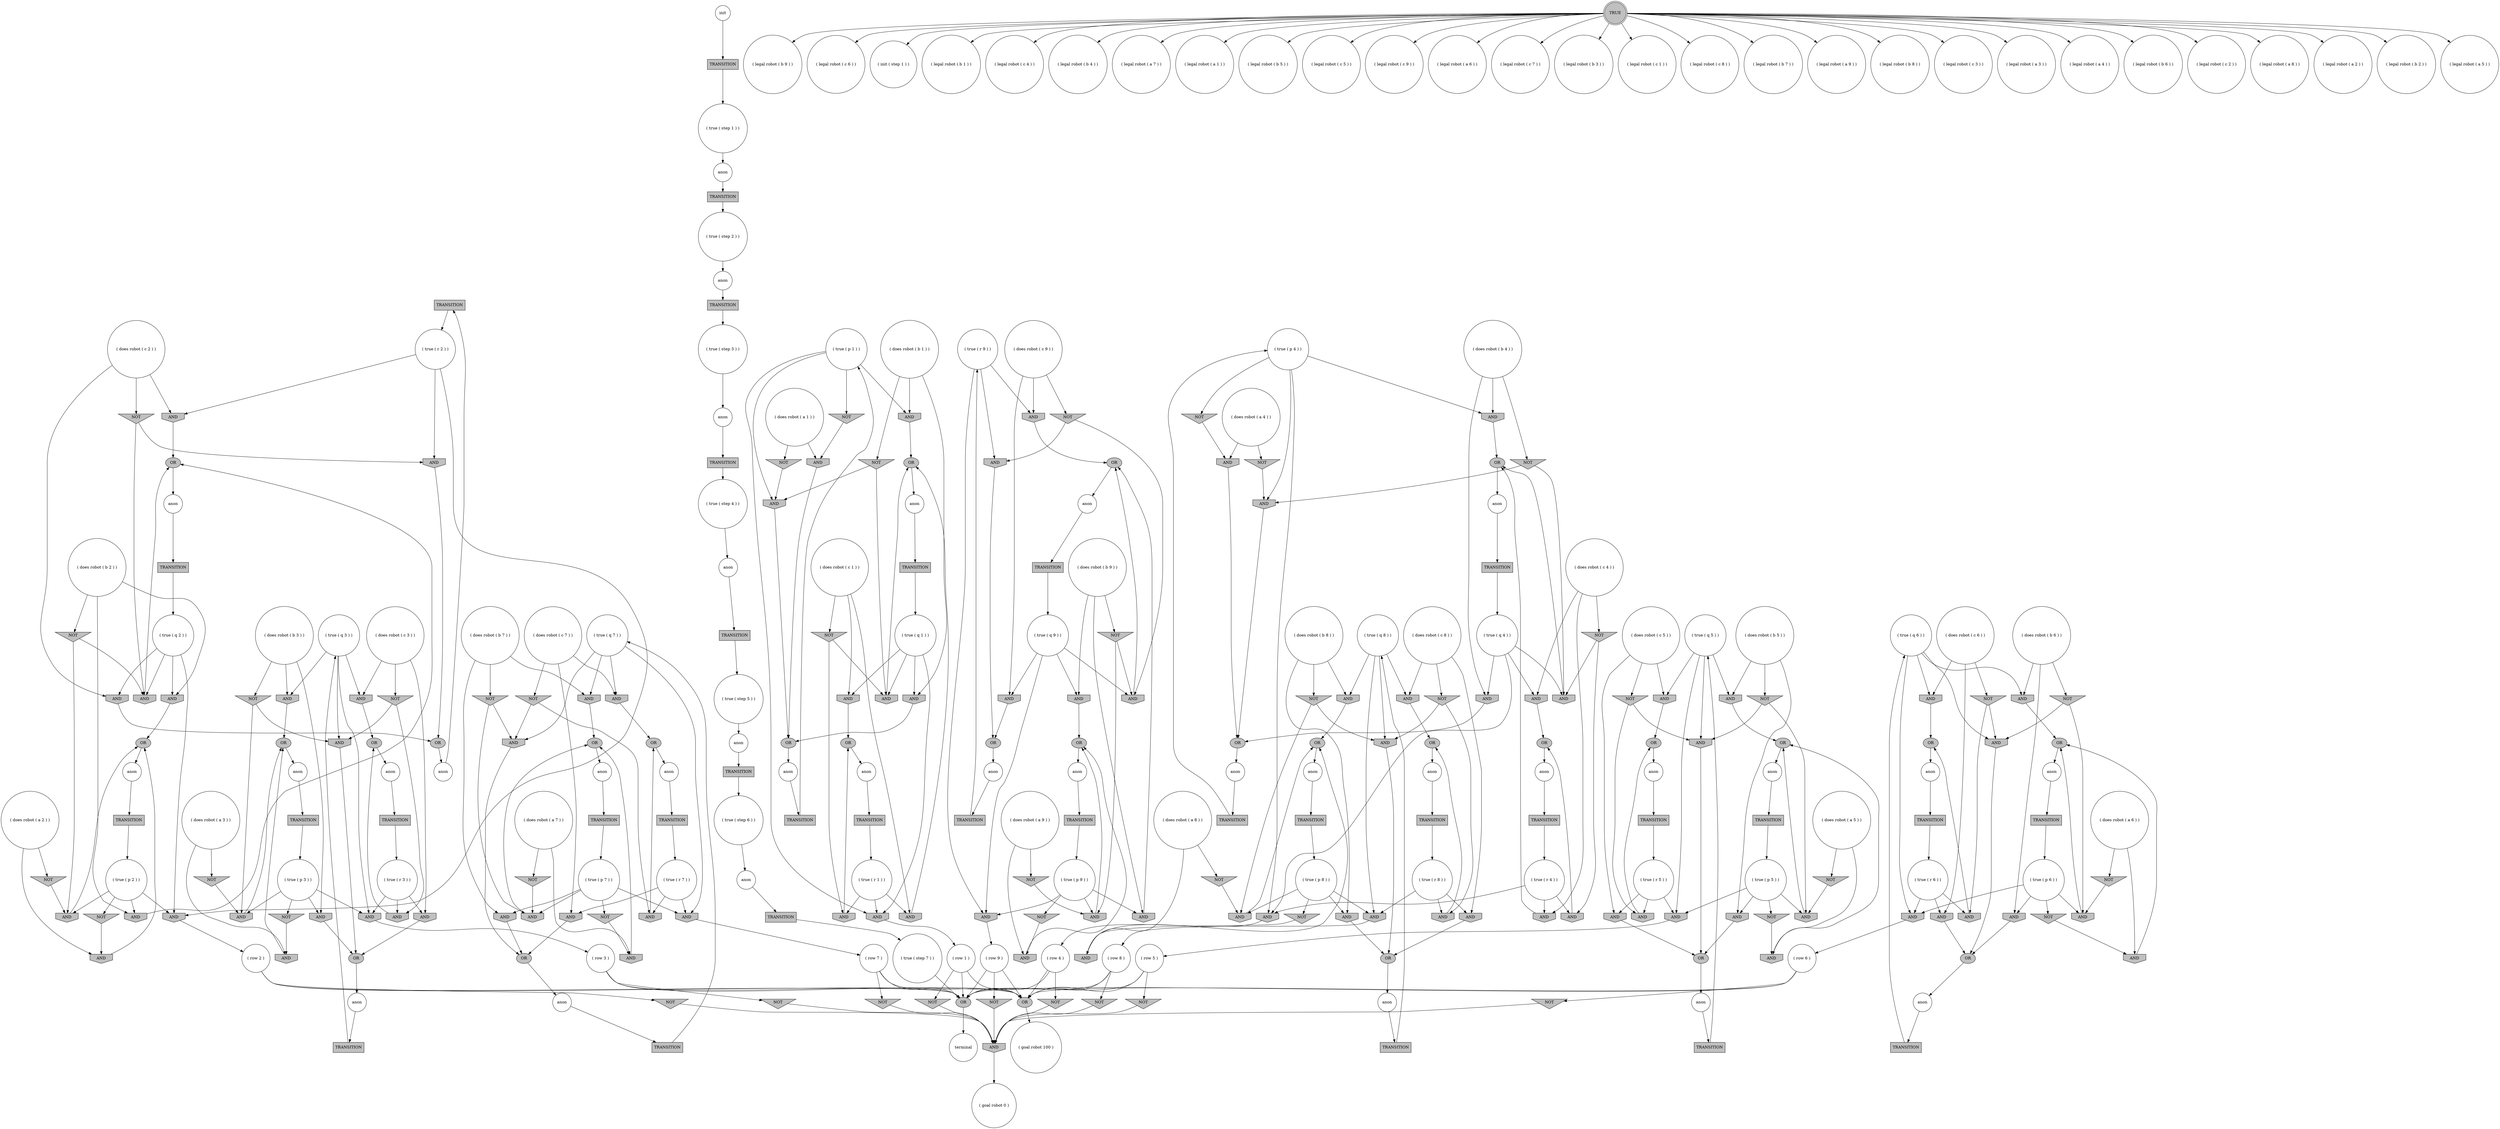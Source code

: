 digraph propNet
{
	"@3f94a1f"[shape=box, style= filled, fillcolor=grey, label="TRANSITION"]; "@3f94a1f"->"@15517e5e"; 
	"@67a5fb5a"[shape=circle, style= filled, fillcolor=white, label="( true ( p 1 ) )"]; "@67a5fb5a"->"@6434d75f"; "@67a5fb5a"->"@49b9ef36"; "@67a5fb5a"->"@50c3d062"; "@67a5fb5a"->"@3b629e96"; 
	"@6d1576d7"[shape=invhouse, style= filled, fillcolor=grey, label="AND"]; "@6d1576d7"->"@76c7cadf"; 
	"@14e7bb91"[shape=invhouse, style= filled, fillcolor=grey, label="AND"]; "@14e7bb91"->"@4f444356"; 
	"@63220fd1"[shape=invhouse, style= filled, fillcolor=grey, label="AND"]; "@63220fd1"->"@2e1474fc"; 
	"@7ff0a34"[shape=invhouse, style= filled, fillcolor=grey, label="AND"]; "@7ff0a34"->"@1c0b049a"; 
	"@2c164804"[shape=ellipse, style= filled, fillcolor=grey, label="OR"]; "@2c164804"->"@6ad21538"; 
	"@3739491b"[shape=circle, style= filled, fillcolor=white, label="( true ( step 5 ) )"]; "@3739491b"->"@45f04ea6"; 
	"@1efd9b97"[shape=invhouse, style= filled, fillcolor=grey, label="AND"]; "@1efd9b97"->"@4ecd51ad"; 
	"@6f628b8d"[shape=circle, style= filled, fillcolor=white, label="( legal robot ( b 9 ) )"]; 
	"@74021a1e"[shape=circle, style= filled, fillcolor=white, label="( does robot ( a 2 ) )"]; "@74021a1e"->"@3600e312"; "@74021a1e"->"@70bdd2e7"; 
	"@5cef0cdb"[shape=circle, style= filled, fillcolor=white, label="( true ( step 7 ) )"]; "@5cef0cdb"->"@28caea19"; 
	"@4ad61301"[shape=ellipse, style= filled, fillcolor=grey, label="OR"]; "@4ad61301"->"@2c79cd09"; 
	"@39849daf"[shape=circle, style= filled, fillcolor=white, label="( legal robot ( c 6 ) )"]; 
	"@67c354e6"[shape=circle, style= filled, fillcolor=white, label="( does robot ( c 5 ) )"]; "@67c354e6"->"@4f7f1d92"; "@67c354e6"->"@7570b819"; "@67c354e6"->"@1c4c94e5"; 
	"@22f90137"[shape=ellipse, style= filled, fillcolor=grey, label="OR"]; "@22f90137"->"@9bed3d1"; 
	"@20edbca8"[shape=invtriangle, style= filled, fillcolor=grey, label="NOT"]; "@20edbca8"->"@57fcca7b"; "@20edbca8"->"@1b332109"; 
	"@1f48e23b"[shape=circle, style= filled, fillcolor=white, label="( true ( p 2 ) )"]; "@1f48e23b"->"@25f7d3f"; "@1f48e23b"->"@4eda1515"; "@1f48e23b"->"@19fcbac1"; "@1f48e23b"->"@3aa620f5"; 
	"@1d2b9f14"[shape=invhouse, style= filled, fillcolor=grey, label="AND"]; "@1d2b9f14"->"@2c164804"; 
	"@4d7c6bf"[shape=circle, style= filled, fillcolor=white, label="( true ( q 6 ) )"]; "@4d7c6bf"->"@16a99013"; "@4d7c6bf"->"@706a4d1a"; "@4d7c6bf"->"@487bd46a"; "@4d7c6bf"->"@7696452"; 
	"@54dbb83a"[shape=box, style= filled, fillcolor=grey, label="TRANSITION"]; "@54dbb83a"->"@f1a47df"; 
	"@6ad21538"[shape=circle, style= filled, fillcolor=white, label="anon"]; "@6ad21538"->"@6cf84b0a"; 
	"@4c4936f3"[shape=circle, style= filled, fillcolor=white, label="( goal robot 0 )"]; 
	"@3d2088db"[shape=circle, style= filled, fillcolor=white, label="anon"]; "@3d2088db"->"@1ee99d0f"; 
	"@73983ad7"[shape=circle, style= filled, fillcolor=white, label="( init ( step 1 ) )"]; 
	"@40f12b72"[shape=circle, style= filled, fillcolor=white, label="( does robot ( a 9 ) )"]; "@40f12b72"->"@530ce397"; "@40f12b72"->"@195b6aad"; 
	"@7e92997e"[shape=circle, style= filled, fillcolor=white, label="( legal robot ( b 1 ) )"]; 
	"@58779959"[shape=invhouse, style= filled, fillcolor=grey, label="AND"]; "@58779959"->"@af4627"; 
	"@43277a30"[shape=invtriangle, style= filled, fillcolor=grey, label="NOT"]; "@43277a30"->"@60666a53"; "@43277a30"->"@54c707c1"; 
	"@5790ce9"[shape=box, style= filled, fillcolor=grey, label="TRANSITION"]; "@5790ce9"->"@764d2b11"; 
	"@698f352"[shape=invtriangle, style= filled, fillcolor=grey, label="NOT"]; "@698f352"->"@60666a53"; "@698f352"->"@238e8fe0"; 
	"@347cb44d"[shape=circle, style= filled, fillcolor=white, label="( legal robot ( c 4 ) )"]; 
	"@356602cb"[shape=circle, style= filled, fillcolor=white, label="( row 4 )"]; "@356602cb"->"@28caea19"; "@356602cb"->"@3cd713fe"; "@356602cb"->"@3876e5d"; 
	"@2106b56a"[shape=box, style= filled, fillcolor=grey, label="TRANSITION"]; "@2106b56a"->"@77bdbf9d"; 
	"@5d7a7de4"[shape=invhouse, style= filled, fillcolor=grey, label="AND"]; "@5d7a7de4"->"@2d58497c"; 
	"@7c5438e1"[shape=box, style= filled, fillcolor=grey, label="TRANSITION"]; "@7c5438e1"->"@5965e55e"; 
	"@a9db0e2"[shape=circle, style= filled, fillcolor=white, label="anon"]; "@a9db0e2"->"@7d627b8b"; 
	"@c77a748"[shape=invtriangle, style= filled, fillcolor=grey, label="NOT"]; "@c77a748"->"@58bd3b2d"; 
	"@1c0b049a"[shape=ellipse, style= filled, fillcolor=grey, label="OR"]; "@1c0b049a"->"@175b28d8"; 
	"@251c135c"[shape=box, style= filled, fillcolor=grey, label="TRANSITION"]; "@251c135c"->"@5a388c74"; 
	"@73e492d8"[shape=invhouse, style= filled, fillcolor=grey, label="AND"]; "@73e492d8"->"@7f8837f1"; 
	"@60666a53"[shape=invhouse, style= filled, fillcolor=grey, label="AND"]; "@60666a53"->"@66f4652"; 
	"@4a9b601d"[shape=circle, style= filled, fillcolor=white, label="( legal robot ( b 4 ) )"]; 
	"@7446a09b"[shape=invtriangle, style= filled, fillcolor=grey, label="NOT"]; "@7446a09b"->"@48da5bc0"; "@7446a09b"->"@16a99013"; 
	"@2279ecf4"[shape=box, style= filled, fillcolor=grey, label="TRANSITION"]; "@2279ecf4"->"@1b435686"; 
	"@44091520"[shape=circle, style= filled, fillcolor=white, label="( does robot ( a 8 ) )"]; "@44091520"->"@49d29a78"; "@44091520"->"@304a0ac5"; 
	"@132cd8d4"[shape=invtriangle, style= filled, fillcolor=grey, label="NOT"]; "@132cd8d4"->"@63220fd1"; "@132cd8d4"->"@654f5021"; 
	"@6434d75f"[shape=invhouse, style= filled, fillcolor=grey, label="AND"]; "@6434d75f"->"@1e01d652"; 
	"@2484de3c"[shape=invhouse, style= filled, fillcolor=grey, label="AND"]; "@2484de3c"->"@4f444356"; 
	"@140fbbbc"[shape=circle, style= filled, fillcolor=white, label="( true ( r 9 ) )"]; "@140fbbbc"->"@159811ce"; "@140fbbbc"->"@5d4fa79d"; "@140fbbbc"->"@dd0feea"; 
	"@1c4c94e5"[shape=invhouse, style= filled, fillcolor=grey, label="AND"]; "@1c4c94e5"->"@5025bd56"; 
	"@6913108b"[shape=invhouse, style= filled, fillcolor=grey, label="AND"]; "@6913108b"->"@356602cb"; 
	"@6487cd5c"[shape=circle, style= filled, fillcolor=white, label="( true ( r 7 ) )"]; "@6487cd5c"->"@6dfbe226"; "@6487cd5c"->"@238e8fe0"; "@6487cd5c"->"@2d5e8aa5"; 
	"@4df93ace"[shape=invhouse, style= filled, fillcolor=grey, label="AND"]; "@4df93ace"->"@69a18ee2"; 
	"@44af17c7"[shape=invhouse, style= filled, fillcolor=grey, label="AND"]; "@44af17c7"->"@76c7cadf"; 
	"@7f0ab78a"[shape=invhouse, style= filled, fillcolor=grey, label="AND"]; "@7f0ab78a"->"@682573a8"; 
	"@5170a650"[shape=ellipse, style= filled, fillcolor=grey, label="OR"]; "@5170a650"->"@3ab6f7f5"; 
	"@84d6b1a"[shape=box, style= filled, fillcolor=grey, label="TRANSITION"]; "@84d6b1a"->"@1a005861"; 
	"@48da5bc0"[shape=invhouse, style= filled, fillcolor=grey, label="AND"]; "@48da5bc0"->"@22f90137"; 
	"@4eda1515"[shape=invhouse, style= filled, fillcolor=grey, label="AND"]; "@4eda1515"->"@2c164804"; 
	"@13ced821"[shape=circle, style= filled, fillcolor=white, label="( legal robot ( a 7 ) )"]; 
	"@1c39bf12"[shape=invtriangle, style= filled, fillcolor=grey, label="NOT"]; "@1c39bf12"->"@2484de3c"; 
	"@123e1d25"[shape=invhouse, style= filled, fillcolor=grey, label="AND"]; "@123e1d25"->"@66f4652"; 
	"@6d3d7254"[shape=circle, style= filled, fillcolor=white, label="anon"]; "@6d3d7254"->"@4296e599"; 
	"@3f9ab00e"[shape=box, style= filled, fillcolor=grey, label="TRANSITION"]; "@3f9ab00e"->"@67a5fb5a"; 
	"@70bdd2e7"[shape=invhouse, style= filled, fillcolor=grey, label="AND"]; "@70bdd2e7"->"@5b184326"; 
	"@5d1d20d3"[shape=ellipse, style= filled, fillcolor=grey, label="OR"]; "@5d1d20d3"->"@23562c67"; 
	"@314585"[shape=ellipse, style= filled, fillcolor=grey, label="OR"]; "@314585"->"@22cb1edc"; 
	"@447bbfb8"[shape=circle, style= filled, fillcolor=white, label="( legal robot ( a 1 ) )"]; 
	"@706ee404"[shape=invhouse, style= filled, fillcolor=grey, label="AND"]; "@706ee404"->"@dbb205a"; 
	"@3ab6f7f5"[shape=circle, style= filled, fillcolor=white, label="anon"]; "@3ab6f7f5"->"@461d318f"; 
	"@f3f348b"[shape=circle, style= filled, fillcolor=white, label="( legal robot ( b 5 ) )"]; 
	"@6c97f621"[shape=invhouse, style= filled, fillcolor=grey, label="AND"]; "@6c97f621"->"@22f90137"; 
	"@40944dbd"[shape=circle, style= filled, fillcolor=white, label="( legal robot ( c 5 ) )"]; 
	"@c0fe89a"[shape=invhouse, style= filled, fillcolor=grey, label="AND"]; "@c0fe89a"->"@54c6a3a0"; 
	"@6883fde6"[shape=box, style= filled, fillcolor=grey, label="TRANSITION"]; "@6883fde6"->"@5a0eddac"; 
	"@6dfbe226"[shape=invhouse, style= filled, fillcolor=grey, label="AND"]; "@6dfbe226"->"@66f4652"; 
	"@77bdbf9d"[shape=circle, style= filled, fillcolor=white, label="( true ( p 6 ) )"]; "@77bdbf9d"->"@61b80d9b"; "@77bdbf9d"->"@48da5bc0"; "@77bdbf9d"->"@484dd014"; "@77bdbf9d"->"@7696452"; 
	"@45f04ea6"[shape=circle, style= filled, fillcolor=white, label="anon"]; "@45f04ea6"->"@63713b42"; 
	"@46c0fc8e"[shape=invhouse, style= filled, fillcolor=grey, label="AND"]; "@46c0fc8e"->"@61d688e2"; 
	"@487bd46a"[shape=invhouse, style= filled, fillcolor=grey, label="AND"]; "@487bd46a"->"@69a18ee2"; 
	"@94b318"[shape=box, style= filled, fillcolor=grey, label="TRANSITION"]; "@94b318"->"@48fafd42"; 
	"@af4627"[shape=circle, style= filled, fillcolor=white, label="( row 8 )"]; "@af4627"->"@28caea19"; "@af4627"->"@8c3d31c"; "@af4627"->"@3cd713fe"; 
	"@66f4652"[shape=ellipse, style= filled, fillcolor=grey, label="OR"]; "@66f4652"->"@7371b4ca"; 
	"@f1a47df"[shape=circle, style= filled, fillcolor=white, label="( true ( p 4 ) )"]; "@f1a47df"->"@2484de3c"; "@f1a47df"->"@552297d7"; "@f1a47df"->"@6913108b"; "@f1a47df"->"@633e6346"; 
	"@54c707c1"[shape=invhouse, style= filled, fillcolor=grey, label="AND"]; "@54c707c1"->"@1c0b049a"; 
	"@66863941"[shape=circle, style= filled, fillcolor=white, label="( row 1 )"]; "@66863941"->"@28caea19"; "@66863941"->"@63edf84f"; "@66863941"->"@3cd713fe"; 
	"@76c7cadf"[shape=ellipse, style= filled, fillcolor=grey, label="OR"]; "@76c7cadf"->"@36d83365"; 
	"@741b3967"[shape=circle, style= filled, fillcolor=white, label="( true ( p 5 ) )"]; "@741b3967"->"@c9c6201"; "@741b3967"->"@64e4776b"; "@741b3967"->"@4eb64f2e"; "@741b3967"->"@44449afc"; 
	"@19fcbac1"[shape=invhouse, style= filled, fillcolor=grey, label="AND"]; "@19fcbac1"->"@5b184326"; 
	"@226e8504"[shape=invhouse, style= filled, fillcolor=grey, label="AND"]; "@226e8504"->"@5025bd56"; 
	"@4810f0a0"[shape=circle, style= filled, fillcolor=white, label="anon"]; "@4810f0a0"->"@5ab6b2a5"; 
	"@4dc67b54"[shape=invhouse, style= filled, fillcolor=grey, label="AND"]; "@4dc67b54"->"@2e1474fc"; 
	"@134683c0"[shape=circle, style= filled, fillcolor=white, label="( does robot ( b 5 ) )"]; "@134683c0"->"@20a83c2a"; "@134683c0"->"@64e4776b"; "@134683c0"->"@7a73bc22"; 
	"@54eb840f"[shape=circle, style= filled, fillcolor=white, label="( row 2 )"]; "@54eb840f"->"@28caea19"; "@54eb840f"->"@1c493dca"; "@54eb840f"->"@3cd713fe"; 
	"@195b6aad"[shape=invtriangle, style= filled, fillcolor=grey, label="NOT"]; "@195b6aad"->"@1efd9b97"; 
	"@4318abfe"[shape=invtriangle, style= filled, fillcolor=grey, label="NOT"]; "@4318abfe"->"@58bd3b2d"; 
	"@72cc5002"[shape=circle, style= filled, fillcolor=white, label="anon"]; "@72cc5002"->"@77cb8e0f"; 
	"@530ce397"[shape=invhouse, style= filled, fillcolor=grey, label="AND"]; "@530ce397"->"@4ecd51ad"; 
	"@15e8e5a7"[shape=circle, style= filled, fillcolor=white, label="( does robot ( b 1 ) )"]; "@15e8e5a7"->"@6434d75f"; "@15e8e5a7"->"@5ce8787a"; "@15e8e5a7"->"@6d3d422d"; 
	"@2d9b4fac"[shape=invhouse, style= filled, fillcolor=grey, label="AND"]; "@2d9b4fac"->"@1e01d652"; 
	"@d3c9557"[shape=invhouse, style= filled, fillcolor=grey, label="AND"]; "@d3c9557"->"@76c7cadf"; 
	"@57fcca7b"[shape=invhouse, style= filled, fillcolor=grey, label="AND"]; "@57fcca7b"->"@dbb205a"; 
	"@22e38fca"[shape=circle, style= filled, fillcolor=white, label="( true ( step 2 ) )"]; "@22e38fca"->"@148e7f54"; 
	"@66bb1ead"[shape=box, style= filled, fillcolor=grey, label="TRANSITION"]; "@66bb1ead"->"@1f48e23b"; 
	"@4bb4df9c"[shape=circle, style= filled, fillcolor=white, label="anon"]; "@4bb4df9c"->"@40bbc1f6"; 
	"@654f5021"[shape=invhouse, style= filled, fillcolor=grey, label="AND"]; "@654f5021"->"@54c6a3a0"; 
	"@5a388c74"[shape=circle, style= filled, fillcolor=white, label="( true ( q 7 ) )"]; "@5a388c74"->"@155b6116"; "@5a388c74"->"@60666a53"; "@5a388c74"->"@2d5e8aa5"; "@5a388c74"->"@7ff0a34"; 
	"@74d8c3ee"[shape=circle, style= filled, fillcolor=white, label="( does robot ( b 7 ) )"]; "@74d8c3ee"->"@123e1d25"; "@74d8c3ee"->"@43277a30"; "@74d8c3ee"->"@7ff0a34"; 
	"@ff21056"[shape=invtriangle, style= filled, fillcolor=grey, label="NOT"]; "@ff21056"->"@63220fd1"; "@ff21056"->"@5d0e8647"; 
	"@28caea19"[shape=ellipse, style= filled, fillcolor=grey, label="OR"]; "@28caea19"->"@21cf243b"; 
	"@64428527"[shape=circle, style= filled, fillcolor=white, label="( legal robot ( c 9 ) )"]; 
	"@7b6bb7d9"[shape=circle, style= filled, fillcolor=white, label="( does robot ( b 3 ) )"]; "@7b6bb7d9"->"@6d1576d7"; "@7b6bb7d9"->"@46c0fc8e"; "@7b6bb7d9"->"@5cf346dc"; 
	"@55eb1db2"[shape=circle, style= filled, fillcolor=white, label="anon"]; "@55eb1db2"->"@675ee9e3"; 
	"@23562c67"[shape=circle, style= filled, fillcolor=white, label="anon"]; "@23562c67"->"@563b100c"; 
	"@1e01d652"[shape=ellipse, style= filled, fillcolor=grey, label="OR"]; "@1e01d652"->"@a9db0e2"; 
	"@71fc3828"[shape=circle, style= filled, fillcolor=white, label="( legal robot ( a 6 ) )"]; 
	"@31923ca5"[shape=box, style= filled, fillcolor=grey, label="TRANSITION"]; "@31923ca5"->"@3739491b"; 
	"@9bed3d1"[shape=circle, style= filled, fillcolor=white, label="anon"]; "@9bed3d1"->"@2106b56a"; 
	"@764d2b11"[shape=circle, style= filled, fillcolor=white, label="( true ( step 1 ) )"]; "@764d2b11"->"@55eb1db2"; 
	"@3aa620f5"[shape=invtriangle, style= filled, fillcolor=grey, label="NOT"]; "@3aa620f5"->"@70bdd2e7"; 
	"@4599d5b"[shape=invhouse, style= filled, fillcolor=grey, label="AND"]; "@4599d5b"->"@4f444356"; 
	"@6dabcd9b"[shape=circle, style= filled, fillcolor=white, label="anon"]; "@6dabcd9b"->"@3f705316"; 
	"@155b6116"[shape=invhouse, style= filled, fillcolor=grey, label="AND"]; "@155b6116"->"@30db95a1"; 
	"@4c9d22fc"[shape=box, style= filled, fillcolor=grey, label="TRANSITION"]; "@4c9d22fc"->"@6487cd5c"; 
	"@6ee6361e"[shape=invhouse, style= filled, fillcolor=grey, label="AND"]; "@6ee6361e"->"@4ad61301"; 
	"@2c79cd09"[shape=circle, style= filled, fillcolor=white, label="anon"]; "@2c79cd09"->"@449c87c1"; 
	"@252a78ee"[shape=circle, style= filled, fillcolor=white, label="anon"]; "@252a78ee"->"@7c5438e1"; 
	"@6080669d"[shape=invtriangle, style= filled, fillcolor=grey, label="NOT"]; "@6080669d"->"@12910b0b"; "@6080669d"->"@dd0feea"; 
	"@16321e6"[shape=invtriangle, style= filled, fillcolor=grey, label="NOT"]; "@16321e6"->"@44449afc"; 
	"@63713b42"[shape=box, style= filled, fillcolor=grey, label="TRANSITION"]; "@63713b42"->"@899ff91"; 
	"@64623367"[shape=circle, style= filled, fillcolor=white, label="( row 9 )"]; "@64623367"->"@28caea19"; "@64623367"->"@7058d7c2"; "@64623367"->"@3cd713fe"; 
	"@3f705316"[shape=box, style= filled, fillcolor=grey, label="TRANSITION"]; "@3f705316"->"@2583d260"; 
	"@19de041e"[shape=circle, style= filled, fillcolor=white, label="( does robot ( a 3 ) )"]; "@19de041e"->"@3ee05ad6"; "@19de041e"->"@1e883644"; 
	"@5025bd56"[shape=ellipse, style= filled, fillcolor=grey, label="OR"]; "@5025bd56"->"@5db18235"; 
	"@2735877f"[shape=circle, style= filled, fillcolor=white, label="( true ( p 3 ) )"]; "@2735877f"->"@5d7a7de4"; "@2735877f"->"@55d91364"; "@2735877f"->"@6d1576d7"; "@2735877f"->"@67b14530"; 
	"@2242f64e"[shape=circle, style= filled, fillcolor=white, label="( does robot ( c 7 ) )"]; "@2242f64e"->"@155b6116"; "@2242f64e"->"@6dfbe226"; "@2242f64e"->"@698f352"; 
	"@4aa193fe"[shape=circle, style= filled, fillcolor=white, label="( does robot ( c 8 ) )"]; "@4aa193fe"->"@67673a2"; "@4aa193fe"->"@1e1a1b2f"; "@4aa193fe"->"@ff21056"; 
	"@1c493dca"[shape=invtriangle, style= filled, fillcolor=grey, label="NOT"]; "@1c493dca"->"@58bd3b2d"; 
	"@4d092447"[shape=circle, style= filled, fillcolor=white, label="( does robot ( b 8 ) )"]; "@4d092447"->"@4dc67b54"; "@4d092447"->"@c0fe89a"; "@4d092447"->"@132cd8d4"; 
	"@cf546f8"[shape=invtriangle, style= filled, fillcolor=grey, label="NOT"]; "@cf546f8"->"@3b064a6d"; "@cf546f8"->"@2d9b4fac"; 
	"@c9c6201"[shape=invtriangle, style= filled, fillcolor=grey, label="NOT"]; "@c9c6201"->"@6ee6361e"; 
	"@8c3d31c"[shape=invtriangle, style= filled, fillcolor=grey, label="NOT"]; "@8c3d31c"->"@58bd3b2d"; 
	"@1d3c66d8"[shape=box, style= filled, fillcolor=grey, label="TRANSITION"]; "@1d3c66d8"->"@35fb2ef9"; 
	"@36d83365"[shape=circle, style= filled, fillcolor=white, label="anon"]; "@36d83365"->"@6883fde6"; 
	"@7102be12"[shape=circle, style= filled, fillcolor=white, label="anon"]; "@7102be12"->"@6063f5af"; 
	"@15517e5e"[shape=circle, style= filled, fillcolor=white, label="( true ( r 2 ) )"]; "@15517e5e"->"@1d2b9f14"; "@15517e5e"->"@25f7d3f"; "@15517e5e"->"@57fcca7b"; 
	"@64e4776b"[shape=invhouse, style= filled, fillcolor=grey, label="AND"]; "@64e4776b"->"@147ae747"; 
	"@108a9d2a"[shape=box, style= filled, fillcolor=grey, label="TRANSITION"]; "@108a9d2a"->"@5dedb45"; 
	"@706a4d1a"[shape=invhouse, style= filled, fillcolor=grey, label="AND"]; "@706a4d1a"->"@22f90137"; 
	"@675ee9e3"[shape=box, style= filled, fillcolor=grey, label="TRANSITION"]; "@675ee9e3"->"@22e38fca"; 
	"@44449afc"[shape=invhouse, style= filled, fillcolor=grey, label="AND"]; "@44449afc"->"@4ad61301"; 
	"@72b398da"[shape=box, style= filled, fillcolor=grey, label="TRANSITION"]; "@72b398da"->"@6491cf0b"; 
	"@5d0e8647"[shape=invhouse, style= filled, fillcolor=grey, label="AND"]; "@5d0e8647"->"@425113f0"; 
	"@2a47b35d"[shape=ellipse, style= filled, fillcolor=grey, label="OR"]; "@2a47b35d"->"@4950b45a"; 
	"@1b435686"[shape=circle, style= filled, fillcolor=white, label="( true ( step 3 ) )"]; "@1b435686"->"@252a78ee"; 
	"@26a0c73f"[shape=circle, style= filled, fillcolor=white, label="init"]; "@26a0c73f"->"@5790ce9"; 
	"@2d58497c"[shape=circle, style= filled, fillcolor=white, label="( row 3 )"]; "@2d58497c"->"@28caea19"; "@2d58497c"->"@c77a748"; "@2d58497c"->"@3cd713fe"; 
	"@4ab4faeb"[shape=circle, style= filled, fillcolor=white, label="( true ( r 4 ) )"]; "@4ab4faeb"->"@6913108b"; "@4ab4faeb"->"@66a8a81c"; "@4ab4faeb"->"@5585c0de"; 
	"@147ae747"[shape=ellipse, style= filled, fillcolor=grey, label="OR"]; "@147ae747"->"@10e5f0d2"; 
	"@9ad5d46"[shape=circle, style= filled, fillcolor=white, label="anon"]; "@9ad5d46"->"@6db248c"; 
	"@2d5e8aa5"[shape=invhouse, style= filled, fillcolor=grey, label="AND"]; "@2d5e8aa5"->"@6726fef6"; 
	"@67214626"[shape=circle, style= filled, fillcolor=white, label="( legal robot ( c 7 ) )"]; 
	"@2e1474fc"[shape=ellipse, style= filled, fillcolor=grey, label="OR"]; "@2e1474fc"->"@410c6406"; 
	"@899ff91"[shape=circle, style= filled, fillcolor=white, label="( true ( step 6 ) )"]; "@899ff91"->"@7102be12"; 
	"@6e62be97"[shape=circle, style= filled, fillcolor=white, label="( row 5 )"]; "@6e62be97"->"@28caea19"; "@6e62be97"->"@305e9d7a"; "@6e62be97"->"@3cd713fe"; 
	"@4398ee2f"[shape=ellipse, style= filled, fillcolor=grey, label="OR"]; "@4398ee2f"->"@6d3d7254"; 
	"@238e8fe0"[shape=invhouse, style= filled, fillcolor=grey, label="AND"]; "@238e8fe0"->"@30db95a1"; 
	"@21cf243b"[shape=circle, style= filled, fillcolor=white, label="terminal"]; 
	"@742e6c66"[shape=doublecircle, style= filled, fillcolor=grey, label="TRUE"]; "@742e6c66"->"@163fc47c"; "@742e6c66"->"@67214626"; "@742e6c66"->"@5eea3cdf"; "@742e6c66"->"@4b33f6dd"; "@742e6c66"->"@4a9b601d"; "@742e6c66"->"@6f628b8d"; "@742e6c66"->"@221a5770"; "@742e6c66"->"@39849daf"; "@742e6c66"->"@4ec1429c"; "@742e6c66"->"@2eb80f1c"; "@742e6c66"->"@796cefa8"; "@742e6c66"->"@73983ad7"; "@742e6c66"->"@13ced821"; "@742e6c66"->"@70cf68af"; "@742e6c66"->"@7e92997e"; "@742e6c66"->"@347cb44d"; "@742e6c66"->"@3219ee8a"; "@742e6c66"->"@35e80f3a"; "@742e6c66"->"@64428527"; "@742e6c66"->"@318c69a9"; "@742e6c66"->"@40e1f305"; "@742e6c66"->"@65cb048e"; "@742e6c66"->"@447bbfb8"; "@742e6c66"->"@1ec3362f"; "@742e6c66"->"@71fc3828"; "@742e6c66"->"@1867ec28"; "@742e6c66"->"@f3f348b"; "@742e6c66"->"@40944dbd"; 
	"@7570b819"[shape=invhouse, style= filled, fillcolor=grey, label="AND"]; "@7570b819"->"@147ae747"; 
	"@5965e55e"[shape=circle, style= filled, fillcolor=white, label="( true ( step 4 ) )"]; "@5965e55e"->"@58b45130"; 
	"@622f996f"[shape=circle, style= filled, fillcolor=white, label="( true ( q 2 ) )"]; "@622f996f"->"@25f7d3f"; "@622f996f"->"@1b332109"; "@622f996f"->"@706ee404"; "@622f996f"->"@4b69d75d"; 
	"@159811ce"[shape=invhouse, style= filled, fillcolor=grey, label="AND"]; "@159811ce"->"@5d1d20d3"; 
	"@36dd725b"[shape=invhouse, style= filled, fillcolor=grey, label="AND"]; "@36dd725b"->"@1c0b049a"; 
	"@79123c5f"[shape=circle, style= filled, fillcolor=white, label="( does robot ( a 4 ) )"]; "@79123c5f"->"@1c39bf12"; "@79123c5f"->"@14e7bb91"; 
	"@305e9d7a"[shape=invtriangle, style= filled, fillcolor=grey, label="NOT"]; "@305e9d7a"->"@58bd3b2d"; 
	"@3341b736"[shape=circle, style= filled, fillcolor=white, label="( true ( q 9 ) )"]; "@3341b736"->"@73e492d8"; "@3341b736"->"@5d4fa79d"; "@3341b736"->"@12910b0b"; "@3341b736"->"@17eda64e"; 
	"@3ee05ad6"[shape=invtriangle, style= filled, fillcolor=grey, label="NOT"]; "@3ee05ad6"->"@67b14530"; 
	"@61b80d9b"[shape=invhouse, style= filled, fillcolor=grey, label="AND"]; "@61b80d9b"->"@4398ee2f"; 
	"@45570f5c"[shape=circle, style= filled, fillcolor=white, label="( does robot ( a 6 ) )"]; "@45570f5c"->"@56b18494"; "@45570f5c"->"@6c97f621"; 
	"@6063f5af"[shape=box, style= filled, fillcolor=grey, label="TRANSITION"]; "@6063f5af"->"@5cef0cdb"; 
	"@63edf84f"[shape=invtriangle, style= filled, fillcolor=grey, label="NOT"]; "@63edf84f"->"@58bd3b2d"; 
	"@22cb1edc"[shape=circle, style= filled, fillcolor=white, label="anon"]; "@22cb1edc"->"@12b27c38"; 
	"@552297d7"[shape=invhouse, style= filled, fillcolor=grey, label="AND"]; "@552297d7"->"@682573a8"; 
	"@3fd83cf4"[shape=invhouse, style= filled, fillcolor=grey, label="AND"]; "@3fd83cf4"->"@2a47b35d"; 
	"@469695f"[shape=invtriangle, style= filled, fillcolor=grey, label="NOT"]; "@469695f"->"@2484de3c"; "@469695f"->"@7f0ab78a"; 
	"@1ae2b9e5"[shape=circle, style= filled, fillcolor=white, label="( row 6 )"]; "@1ae2b9e5"->"@28caea19"; "@1ae2b9e5"->"@3cd713fe"; "@1ae2b9e5"->"@13b4cd65"; 
	"@3cd713fe"[shape=ellipse, style= filled, fillcolor=grey, label="OR"]; "@3cd713fe"->"@4c61a7e6"; 
	"@1e1a1b2f"[shape=invhouse, style= filled, fillcolor=grey, label="AND"]; "@1e1a1b2f"->"@2e1474fc"; 
	"@54be8c3e"[shape=circle, style= filled, fillcolor=white, label="( true ( q 1 ) )"]; "@54be8c3e"->"@49b9ef36"; "@54be8c3e"->"@2d9b4fac"; "@54be8c3e"->"@5ce8787a"; "@54be8c3e"->"@3fd83cf4"; 
	"@743bce70"[shape=circle, style= filled, fillcolor=white, label="( does robot ( b 2 ) )"]; "@743bce70"->"@4eda1515"; "@743bce70"->"@4b69d75d"; "@743bce70"->"@26e56ae"; 
	"@5d4fa79d"[shape=invhouse, style= filled, fillcolor=grey, label="AND"]; "@5d4fa79d"->"@64623367"; 
	"@3241b635"[shape=invhouse, style= filled, fillcolor=grey, label="AND"]; "@3241b635"->"@314585"; 
	"@65cb048e"[shape=circle, style= filled, fillcolor=white, label="( legal robot ( a 2 ) )"]; 
	"@40bbc1f6"[shape=box, style= filled, fillcolor=grey, label="TRANSITION"]; "@40bbc1f6"->"@2735877f"; 
	"@66a8a81c"[shape=invhouse, style= filled, fillcolor=grey, label="AND"]; "@66a8a81c"->"@5170a650"; 
	"@5585c0de"[shape=invhouse, style= filled, fillcolor=grey, label="AND"]; "@5585c0de"->"@682573a8"; 
	"@410c6406"[shape=circle, style= filled, fillcolor=white, label="anon"]; "@410c6406"->"@1d3c66d8"; 
	"@5eea3cdf"[shape=circle, style= filled, fillcolor=white, label="( legal robot ( c 1 ) )"]; 
	"@708420ae"[shape=ellipse, style= filled, fillcolor=grey, label="OR"]; "@708420ae"->"@727db937"; 
	"@12910b0b"[shape=invhouse, style= filled, fillcolor=grey, label="AND"]; "@12910b0b"->"@5d1d20d3"; 
	"@58bd3b2d"[shape=invhouse, style= filled, fillcolor=grey, label="AND"]; "@58bd3b2d"->"@4c4936f3"; 
	"@d89d7eb"[shape=circle, style= filled, fillcolor=white, label="( does robot ( c 1 ) )"]; "@d89d7eb"->"@cf546f8"; "@d89d7eb"->"@3fd83cf4"; "@d89d7eb"->"@785606f3"; 
	"@7a73bc22"[shape=invtriangle, style= filled, fillcolor=grey, label="NOT"]; "@7a73bc22"->"@24be0446"; "@7a73bc22"->"@44449afc"; 
	"@dd0feea"[shape=invhouse, style= filled, fillcolor=grey, label="AND"]; "@dd0feea"->"@7f8837f1"; 
	"@6726fef6"[shape=circle, style= filled, fillcolor=white, label="( row 7 )"]; "@6726fef6"->"@28caea19"; "@6726fef6"->"@3cd713fe"; "@6726fef6"->"@4318abfe"; 
	"@221a5770"[shape=circle, style= filled, fillcolor=white, label="( legal robot ( b 7 ) )"]; 
	"@7326aaca"[shape=invhouse, style= filled, fillcolor=grey, label="AND"]; "@7326aaca"->"@4398ee2f"; 
	"@6db248c"[shape=box, style= filled, fillcolor=grey, label="TRANSITION"]; "@6db248c"->"@1bf1e666"; 
	"@2364de59"[shape=circle, style= filled, fillcolor=white, label="( does robot ( c 9 ) )"]; "@2364de59"->"@73e492d8"; "@2364de59"->"@159811ce"; "@2364de59"->"@6080669d"; 
	"@633e6346"[shape=invtriangle, style= filled, fillcolor=grey, label="NOT"]; "@633e6346"->"@14e7bb91"; 
	"@2dabcea"[shape=invtriangle, style= filled, fillcolor=grey, label="NOT"]; "@2dabcea"->"@66a8a81c"; "@2dabcea"->"@7f0ab78a"; 
	"@39b6a053"[shape=circle, style= filled, fillcolor=white, label="( does robot ( c 6 ) )"]; "@39b6a053"->"@7746df77"; "@39b6a053"->"@7326aaca"; "@39b6a053"->"@487bd46a"; 
	"@6491cf0b"[shape=circle, style= filled, fillcolor=white, label="( true ( r 8 ) )"]; "@6491cf0b"->"@58779959"; "@6491cf0b"->"@5d0e8647"; "@6491cf0b"->"@1e1a1b2f"; 
	"@4799a84f"[shape=invhouse, style= filled, fillcolor=grey, label="AND"]; "@4799a84f"->"@708420ae"; 
	"@1a21b97e"[shape=invhouse, style= filled, fillcolor=grey, label="AND"]; "@1a21b97e"->"@5170a650"; 
	"@563b100c"[shape=box, style= filled, fillcolor=grey, label="TRANSITION"]; "@563b100c"->"@3341b736"; 
	"@785606f3"[shape=invhouse, style= filled, fillcolor=grey, label="AND"]; "@785606f3"->"@1e01d652"; 
	"@6cf84b0a"[shape=box, style= filled, fillcolor=grey, label="TRANSITION"]; "@6cf84b0a"->"@622f996f"; 
	"@69a18ee2"[shape=ellipse, style= filled, fillcolor=grey, label="OR"]; "@69a18ee2"->"@6dabcd9b"; 
	"@1e883644"[shape=invhouse, style= filled, fillcolor=grey, label="AND"]; "@1e883644"->"@61d688e2"; 
	"@727db937"[shape=circle, style= filled, fillcolor=white, label="anon"]; "@727db937"->"@3f9ab00e"; 
	"@2523defe"[shape=invtriangle, style= filled, fillcolor=grey, label="NOT"]; "@2523defe"->"@44af17c7"; "@2523defe"->"@560508be"; 
	"@5ce8787a"[shape=invhouse, style= filled, fillcolor=grey, label="AND"]; "@5ce8787a"->"@708420ae"; 
	"@56ce3b62"[shape=circle, style= filled, fillcolor=white, label="( true ( p 7 ) )"]; "@56ce3b62"->"@123e1d25"; "@56ce3b62"->"@2d5e8aa5"; "@56ce3b62"->"@60487c5f"; "@56ce3b62"->"@54c707c1"; 
	"@175b28d8"[shape=circle, style= filled, fillcolor=white, label="anon"]; "@175b28d8"->"@7b4653a3"; 
	"@3219ee8a"[shape=circle, style= filled, fillcolor=white, label="( legal robot ( a 4 ) )"]; 
	"@35e80f3a"[shape=circle, style= filled, fillcolor=white, label="( legal robot ( b 6 ) )"]; 
	"@449c87c1"[shape=box, style= filled, fillcolor=grey, label="TRANSITION"]; "@449c87c1"->"@741b3967"; 
	"@50c3d062"[shape=invhouse, style= filled, fillcolor=grey, label="AND"]; "@50c3d062"->"@708420ae"; 
	"@dbb205a"[shape=ellipse, style= filled, fillcolor=grey, label="OR"]; "@dbb205a"->"@7848fbc0"; 
	"@6d3d422d"[shape=invtriangle, style= filled, fillcolor=grey, label="NOT"]; "@6d3d422d"->"@2d9b4fac"; "@6d3d422d"->"@50c3d062"; 
	"@40e1f305"[shape=circle, style= filled, fillcolor=white, label="( legal robot ( a 8 ) )"]; 
	"@4cd297c0"[shape=invtriangle, style= filled, fillcolor=grey, label="NOT"]; "@4cd297c0"->"@50c3d062"; 
	"@3600e312"[shape=invtriangle, style= filled, fillcolor=grey, label="NOT"]; "@3600e312"->"@19fcbac1"; 
	"@77cb8e0f"[shape=box, style= filled, fillcolor=grey, label="TRANSITION"]; "@77cb8e0f"->"@308a1f38"; 
	"@132f4538"[shape=circle, style= filled, fillcolor=white, label="( does robot ( b 4 ) )"]; "@132f4538"->"@552297d7"; "@132f4538"->"@469695f"; "@132f4538"->"@4599d5b"; 
	"@4ecd51ad"[shape=ellipse, style= filled, fillcolor=grey, label="OR"]; "@4ecd51ad"->"@9ad5d46"; 
	"@20a83c2a"[shape=invhouse, style= filled, fillcolor=grey, label="AND"]; "@20a83c2a"->"@4ad61301"; 
	"@21aac775"[shape=invtriangle, style= filled, fillcolor=grey, label="NOT"]; "@21aac775"->"@530ce397"; 
	"@5db18235"[shape=circle, style= filled, fillcolor=white, label="anon"]; "@5db18235"->"@108a9d2a"; 
	"@20773d03"[shape=circle, style= filled, fillcolor=white, label="( does robot ( b 6 ) )"]; "@20773d03"->"@61b80d9b"; "@20773d03"->"@7446a09b"; "@20773d03"->"@706a4d1a"; 
	"@10e5f0d2"[shape=circle, style= filled, fillcolor=white, label="anon"]; "@10e5f0d2"->"@94b318"; 
	"@55d91364"[shape=invtriangle, style= filled, fillcolor=grey, label="NOT"]; "@55d91364"->"@1e883644"; 
	"@2690ed81"[shape=invtriangle, style= filled, fillcolor=grey, label="NOT"]; "@2690ed81"->"@54c707c1"; 
	"@61d688e2"[shape=ellipse, style= filled, fillcolor=grey, label="OR"]; "@61d688e2"->"@4bb4df9c"; 
	"@7d627b8b"[shape=box, style= filled, fillcolor=grey, label="TRANSITION"]; "@7d627b8b"->"@54be8c3e"; 
	"@26e56ae"[shape=invtriangle, style= filled, fillcolor=grey, label="NOT"]; "@26e56ae"->"@19fcbac1"; "@26e56ae"->"@1b332109"; 
	"@5b184326"[shape=ellipse, style= filled, fillcolor=grey, label="OR"]; "@5b184326"->"@15e0a283"; 
	"@13b4cd65"[shape=invtriangle, style= filled, fillcolor=grey, label="NOT"]; "@13b4cd65"->"@58bd3b2d"; 
	"@560508be"[shape=invhouse, style= filled, fillcolor=grey, label="AND"]; "@560508be"->"@314585"; 
	"@425113f0"[shape=ellipse, style= filled, fillcolor=grey, label="OR"]; "@425113f0"->"@58f41393"; 
	"@203c9616"[shape=circle, style= filled, fillcolor=white, label="anon"]; "@203c9616"->"@4c9d22fc"; 
	"@30db95a1"[shape=ellipse, style= filled, fillcolor=grey, label="OR"]; "@30db95a1"->"@203c9616"; 
	"@7f8837f1"[shape=ellipse, style= filled, fillcolor=grey, label="OR"]; "@7f8837f1"->"@4810f0a0"; 
	"@2583d260"[shape=circle, style= filled, fillcolor=white, label="( true ( r 6 ) )"]; "@2583d260"->"@7326aaca"; "@2583d260"->"@4df93ace"; "@2583d260"->"@7696452"; 
	"@40b890dc"[shape=circle, style= filled, fillcolor=white, label="( does robot ( b 9 ) )"]; "@40b890dc"->"@17eda64e"; "@40b890dc"->"@6e681db8"; "@40b890dc"->"@152e7cb6"; 
	"@4ec1429c"[shape=circle, style= filled, fillcolor=white, label="( legal robot ( a 9 ) )"]; 
	"@1b332109"[shape=invhouse, style= filled, fillcolor=grey, label="AND"]; "@1b332109"->"@2c164804"; 
	"@5dedb45"[shape=circle, style= filled, fillcolor=white, label="( true ( r 5 ) )"]; "@5dedb45"->"@7570b819"; "@5dedb45"->"@226e8504"; "@5dedb45"->"@4eb64f2e"; 
	"@5ab6b2a5"[shape=box, style= filled, fillcolor=grey, label="TRANSITION"]; "@5ab6b2a5"->"@140fbbbc"; 
	"@56b18494"[shape=invtriangle, style= filled, fillcolor=grey, label="NOT"]; "@56b18494"->"@48da5bc0"; 
	"@1c190c99"[shape=circle, style= filled, fillcolor=white, label="( does robot ( c 4 ) )"]; "@1c190c99"->"@2dabcea"; "@1c190c99"->"@5585c0de"; "@1c190c99"->"@1a21b97e"; 
	"@5a0eddac"[shape=circle, style= filled, fillcolor=white, label="( true ( q 3 ) )"]; "@5a0eddac"->"@5d7a7de4"; "@5a0eddac"->"@3241b635"; "@5a0eddac"->"@44af17c7"; "@5a0eddac"->"@46c0fc8e"; 
	"@4f7f1d92"[shape=invtriangle, style= filled, fillcolor=grey, label="NOT"]; "@4f7f1d92"->"@226e8504"; "@4f7f1d92"->"@24be0446"; 
	"@7371b4ca"[shape=circle, style= filled, fillcolor=white, label="anon"]; "@7371b4ca"->"@251c135c"; 
	"@4c61a7e6"[shape=circle, style= filled, fillcolor=white, label="( goal robot 100 )"]; 
	"@70cf68af"[shape=circle, style= filled, fillcolor=white, label="( legal robot ( a 3 ) )"]; 
	"@326cbecf"[shape=circle, style= filled, fillcolor=white, label="( does robot ( a 5 ) )"]; "@326cbecf"->"@16321e6"; "@326cbecf"->"@6ee6361e"; 
	"@24be0446"[shape=invhouse, style= filled, fillcolor=grey, label="AND"]; "@24be0446"->"@147ae747"; 
	"@16a99013"[shape=invhouse, style= filled, fillcolor=grey, label="AND"]; "@16a99013"->"@4398ee2f"; 
	"@67b14530"[shape=invhouse, style= filled, fillcolor=grey, label="AND"]; "@67b14530"->"@61d688e2"; 
	"@1e34f445"[shape=circle, style= filled, fillcolor=white, label="( does robot ( a 7 ) )"]; "@1e34f445"->"@2690ed81"; "@1e34f445"->"@36dd725b"; 
	"@1a005861"[shape=circle, style= filled, fillcolor=white, label="( true ( r 1 ) )"]; "@1a005861"->"@49b9ef36"; "@1a005861"->"@3b064a6d"; "@1a005861"->"@785606f3"; 
	"@152e7cb6"[shape=invtriangle, style= filled, fillcolor=grey, label="NOT"]; "@152e7cb6"->"@1efd9b97"; "@152e7cb6"->"@12910b0b"; 
	"@304a0ac5"[shape=invtriangle, style= filled, fillcolor=grey, label="NOT"]; "@304a0ac5"->"@654f5021"; 
	"@7058d7c2"[shape=invtriangle, style= filled, fillcolor=grey, label="NOT"]; "@7058d7c2"->"@58bd3b2d"; 
	"@318c69a9"[shape=circle, style= filled, fillcolor=white, label="( legal robot ( c 2 ) )"]; 
	"@7b4653a3"[shape=box, style= filled, fillcolor=grey, label="TRANSITION"]; "@7b4653a3"->"@56ce3b62"; 
	"@7848fbc0"[shape=circle, style= filled, fillcolor=white, label="anon"]; "@7848fbc0"->"@3f94a1f"; 
	"@1867ec28"[shape=circle, style= filled, fillcolor=white, label="( legal robot ( a 5 ) )"]; 
	"@1ee99d0f"[shape=box, style= filled, fillcolor=grey, label="TRANSITION"]; "@1ee99d0f"->"@3a15da7d"; 
	"@7696452"[shape=invhouse, style= filled, fillcolor=grey, label="AND"]; "@7696452"->"@1ae2b9e5"; 
	"@58b45130"[shape=circle, style= filled, fillcolor=white, label="anon"]; "@58b45130"->"@31923ca5"; 
	"@4f444356"[shape=ellipse, style= filled, fillcolor=grey, label="OR"]; "@4f444356"->"@aa0ebc2"; 
	"@163fc47c"[shape=circle, style= filled, fillcolor=white, label="( legal robot ( b 3 ) )"]; 
	"@67673a2"[shape=invhouse, style= filled, fillcolor=grey, label="AND"]; "@67673a2"->"@425113f0"; 
	"@4296e599"[shape=box, style= filled, fillcolor=grey, label="TRANSITION"]; "@4296e599"->"@4d7c6bf"; 
	"@4b33f6dd"[shape=circle, style= filled, fillcolor=white, label="( legal robot ( c 8 ) )"]; 
	"@17eda64e"[shape=invhouse, style= filled, fillcolor=grey, label="AND"]; "@17eda64e"->"@4ecd51ad"; 
	"@60487c5f"[shape=invtriangle, style= filled, fillcolor=grey, label="NOT"]; "@60487c5f"->"@36dd725b"; 
	"@49b9ef36"[shape=invhouse, style= filled, fillcolor=grey, label="AND"]; "@49b9ef36"->"@66863941"; 
	"@3b064a6d"[shape=invhouse, style= filled, fillcolor=grey, label="AND"]; "@3b064a6d"->"@2a47b35d"; 
	"@35fb2ef9"[shape=circle, style= filled, fillcolor=white, label="( true ( q 8 ) )"]; "@35fb2ef9"->"@67673a2"; "@35fb2ef9"->"@63220fd1"; "@35fb2ef9"->"@58779959"; "@35fb2ef9"->"@c0fe89a"; 
	"@25f7d3f"[shape=invhouse, style= filled, fillcolor=grey, label="AND"]; "@25f7d3f"->"@54eb840f"; 
	"@4950b45a"[shape=circle, style= filled, fillcolor=white, label="anon"]; "@4950b45a"->"@84d6b1a"; 
	"@461d318f"[shape=box, style= filled, fillcolor=grey, label="TRANSITION"]; "@461d318f"->"@4ab4faeb"; 
	"@2eb80f1c"[shape=circle, style= filled, fillcolor=white, label="( legal robot ( b 8 ) )"]; 
	"@3876e5d"[shape=invtriangle, style= filled, fillcolor=grey, label="NOT"]; "@3876e5d"->"@58bd3b2d"; 
	"@796cefa8"[shape=circle, style= filled, fillcolor=white, label="( legal robot ( c 3 ) )"]; 
	"@682573a8"[shape=ellipse, style= filled, fillcolor=grey, label="OR"]; "@682573a8"->"@72cc5002"; 
	"@6b0ede6"[shape=invtriangle, style= filled, fillcolor=grey, label="NOT"]; "@6b0ede6"->"@49d29a78"; 
	"@48fafd42"[shape=circle, style= filled, fillcolor=white, label="( true ( q 5 ) )"]; "@48fafd42"->"@20a83c2a"; "@48fafd42"->"@1c4c94e5"; "@48fafd42"->"@24be0446"; "@48fafd42"->"@4eb64f2e"; 
	"@484dd014"[shape=invtriangle, style= filled, fillcolor=grey, label="NOT"]; "@484dd014"->"@6c97f621"; 
	"@4eb64f2e"[shape=invhouse, style= filled, fillcolor=grey, label="AND"]; "@4eb64f2e"->"@6e62be97"; 
	"@4b69d75d"[shape=invhouse, style= filled, fillcolor=grey, label="AND"]; "@4b69d75d"->"@5b184326"; 
	"@64811e10"[shape=circle, style= filled, fillcolor=white, label="( true ( r 3 ) )"]; "@64811e10"->"@5d7a7de4"; "@64811e10"->"@d3c9557"; "@64811e10"->"@560508be"; 
	"@3b629e96"[shape=invtriangle, style= filled, fillcolor=grey, label="NOT"]; "@3b629e96"->"@4799a84f"; 
	"@7746df77"[shape=invtriangle, style= filled, fillcolor=grey, label="NOT"]; "@7746df77"->"@16a99013"; "@7746df77"->"@4df93ace"; 
	"@308a1f38"[shape=circle, style= filled, fillcolor=white, label="( true ( q 4 ) )"]; "@308a1f38"->"@6913108b"; "@308a1f38"->"@7f0ab78a"; "@308a1f38"->"@4599d5b"; "@308a1f38"->"@1a21b97e"; 
	"@15e0a283"[shape=circle, style= filled, fillcolor=white, label="anon"]; "@15e0a283"->"@66bb1ead"; 
	"@aa0ebc2"[shape=circle, style= filled, fillcolor=white, label="anon"]; "@aa0ebc2"->"@54dbb83a"; 
	"@4369a50b"[shape=circle, style= filled, fillcolor=white, label="( does robot ( a 1 ) )"]; "@4369a50b"->"@4cd297c0"; "@4369a50b"->"@4799a84f"; 
	"@49d29a78"[shape=invhouse, style= filled, fillcolor=grey, label="AND"]; "@49d29a78"->"@54c6a3a0"; 
	"@1ec3362f"[shape=circle, style= filled, fillcolor=white, label="( legal robot ( b 2 ) )"]; 
	"@3a15da7d"[shape=circle, style= filled, fillcolor=white, label="( true ( p 8 ) )"]; "@3a15da7d"->"@4dc67b54"; "@3a15da7d"->"@6b0ede6"; "@3a15da7d"->"@58779959"; "@3a15da7d"->"@654f5021"; 
	"@6e681db8"[shape=invhouse, style= filled, fillcolor=grey, label="AND"]; "@6e681db8"->"@5d1d20d3"; 
	"@148e7f54"[shape=circle, style= filled, fillcolor=white, label="anon"]; "@148e7f54"->"@2279ecf4"; 
	"@1bf1e666"[shape=circle, style= filled, fillcolor=white, label="( true ( p 9 ) )"]; "@1bf1e666"->"@21aac775"; "@1bf1e666"->"@1efd9b97"; "@1bf1e666"->"@5d4fa79d"; "@1bf1e666"->"@6e681db8"; 
	"@58f41393"[shape=circle, style= filled, fillcolor=white, label="anon"]; "@58f41393"->"@72b398da"; 
	"@54c6a3a0"[shape=ellipse, style= filled, fillcolor=grey, label="OR"]; "@54c6a3a0"->"@3d2088db"; 
	"@12b27c38"[shape=box, style= filled, fillcolor=grey, label="TRANSITION"]; "@12b27c38"->"@64811e10"; 
	"@3bfc47"[shape=circle, style= filled, fillcolor=white, label="( does robot ( c 2 ) )"]; "@3bfc47"->"@1d2b9f14"; "@3bfc47"->"@706ee404"; "@3bfc47"->"@20edbca8"; 
	"@78216b59"[shape=circle, style= filled, fillcolor=white, label="( does robot ( c 3 ) )"]; "@78216b59"->"@d3c9557"; "@78216b59"->"@2523defe"; "@78216b59"->"@3241b635"; 
	"@5cf346dc"[shape=invtriangle, style= filled, fillcolor=grey, label="NOT"]; "@5cf346dc"->"@44af17c7"; "@5cf346dc"->"@67b14530"; 
}